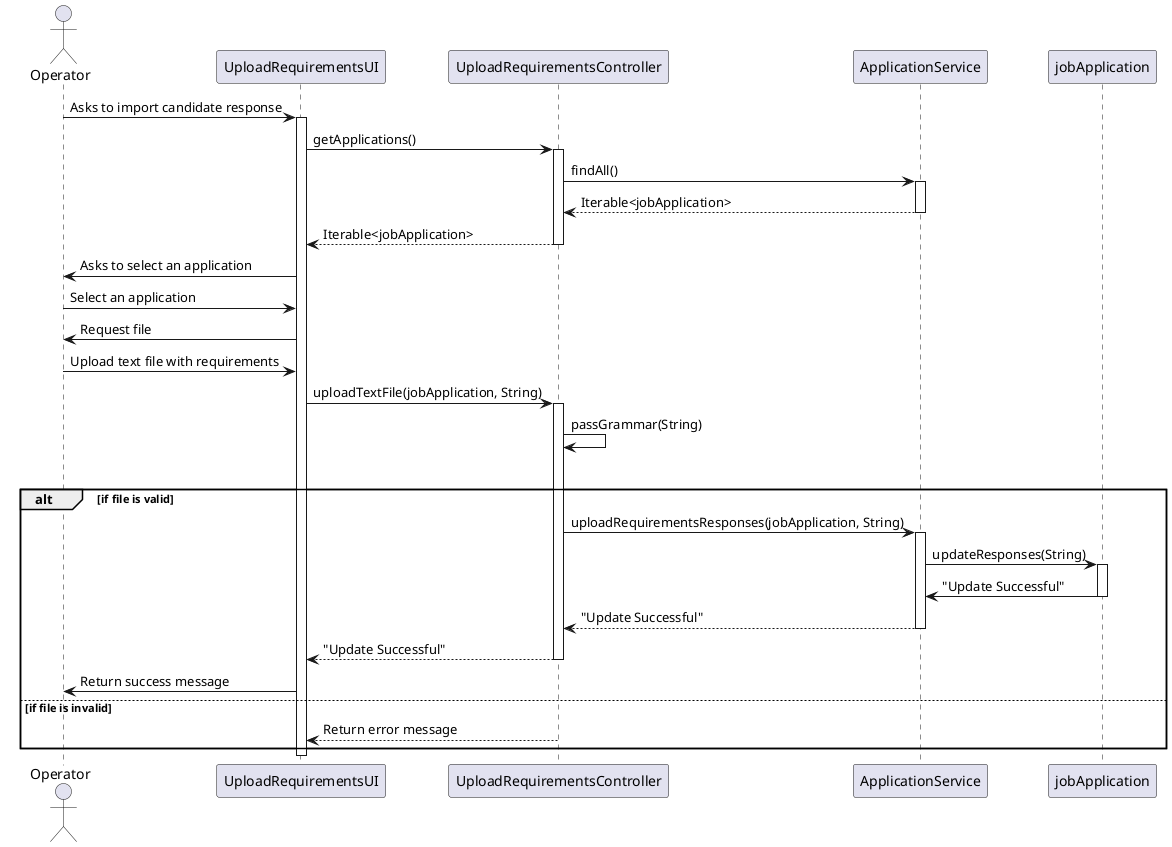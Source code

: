 @startuml

actor Operator
participant "UploadRequirementsUI" as UI
participant "UploadRequirementsController" as Controller
participant "ApplicationService" as AppService
participant "jobApplication" as Application

Operator -> UI : Asks to import candidate response
activate UI

UI -> Controller : getApplications()
activate Controller

Controller -> AppService : findAll()
activate AppService

AppService --> Controller : Iterable<jobApplication>
deactivate AppService

Controller --> UI : Iterable<jobApplication>
deactivate Controller

UI -> Operator : Asks to select an application
Operator -> UI : Select an application

UI -> Operator : Request file
Operator -> UI : Upload text file with requirements

UI -> Controller : uploadTextFile(jobApplication, String)
activate Controller

Controller -> Controller: passGrammar(String)

alt File Verification
    alt if file is valid
        Controller -> AppService : uploadRequirementsResponses(jobApplication, String)
        activate AppService
        AppService -> Application : updateResponses(String)
        activate Application

        Application -> AppService : "Update Successful"
        deactivate Application

        AppService --> Controller : "Update Successful"
        deactivate AppService

        Controller --> UI : "Update Successful"
        deactivate Controller

        UI -> Operator : Return success message
    else if file is invalid
        Controller --> UI: Return error message
        deactivate Controller
end
deactivate UI

@enduml
